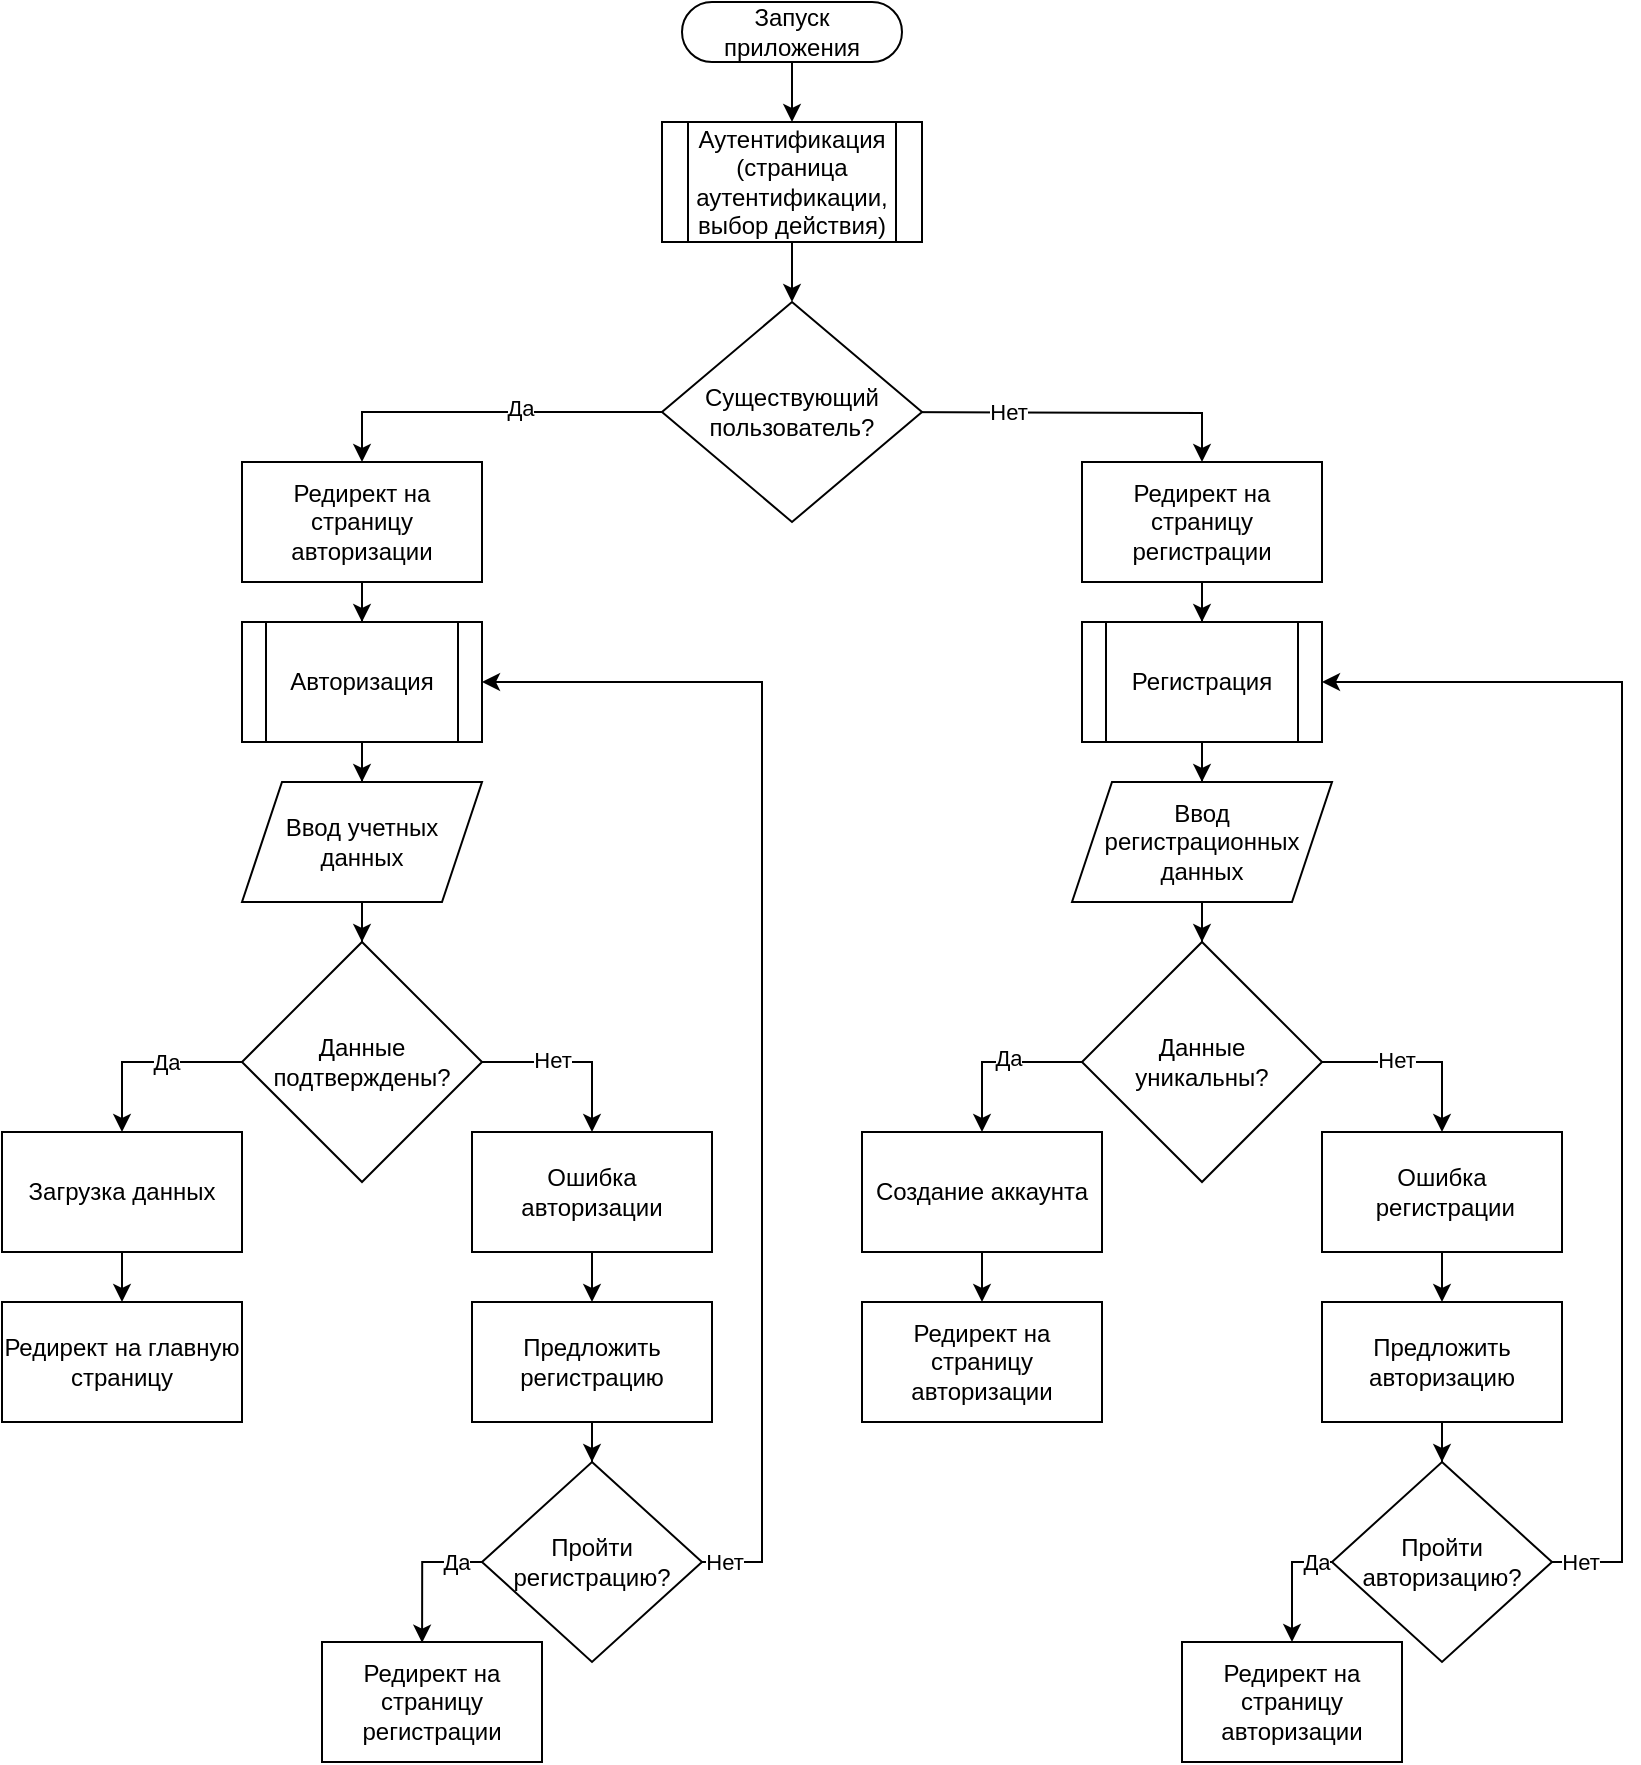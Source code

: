 <mxfile version="21.1.5" type="device">
  <diagram name="Page-1" id="8ce9d11a-91a2-4d17-14d8-a56ed91bf033">
    <mxGraphModel dx="1434" dy="796" grid="1" gridSize="10" guides="1" tooltips="1" connect="1" arrows="1" fold="1" page="1" pageScale="1" pageWidth="1100" pageHeight="850" background="none" math="0" shadow="0">
      <root>
        <mxCell id="0" />
        <mxCell id="1" parent="0" />
        <mxCell id="IMbtQKBWhUvtp71LpPeu-10" style="edgeStyle=orthogonalEdgeStyle;rounded=0;orthogonalLoop=1;jettySize=auto;html=1;exitX=0.5;exitY=0.5;exitDx=0;exitDy=15;exitPerimeter=0;entryX=0.5;entryY=0;entryDx=0;entryDy=0;" edge="1" parent="1" source="IMbtQKBWhUvtp71LpPeu-1" target="IMbtQKBWhUvtp71LpPeu-11">
          <mxGeometry relative="1" as="geometry">
            <mxPoint x="455" y="240" as="targetPoint" />
          </mxGeometry>
        </mxCell>
        <mxCell id="IMbtQKBWhUvtp71LpPeu-1" value="Запуск приложения" style="html=1;dashed=0;whiteSpace=wrap;shape=mxgraph.dfd.start" vertex="1" parent="1">
          <mxGeometry x="400" y="180" width="110" height="30" as="geometry" />
        </mxCell>
        <mxCell id="IMbtQKBWhUvtp71LpPeu-13" style="edgeStyle=orthogonalEdgeStyle;rounded=0;orthogonalLoop=1;jettySize=auto;html=1;entryX=0.5;entryY=0;entryDx=0;entryDy=0;" edge="1" parent="1" source="IMbtQKBWhUvtp71LpPeu-11" target="IMbtQKBWhUvtp71LpPeu-12">
          <mxGeometry relative="1" as="geometry" />
        </mxCell>
        <mxCell id="IMbtQKBWhUvtp71LpPeu-11" value="Аутентификация&lt;br&gt;(страница аутентификации, выбор действия)" style="shape=process;whiteSpace=wrap;html=1;backgroundOutline=1;" vertex="1" parent="1">
          <mxGeometry x="390" y="240" width="130" height="60" as="geometry" />
        </mxCell>
        <mxCell id="IMbtQKBWhUvtp71LpPeu-18" style="edgeStyle=orthogonalEdgeStyle;rounded=0;orthogonalLoop=1;jettySize=auto;html=1;exitX=0;exitY=0.5;exitDx=0;exitDy=0;entryX=0.5;entryY=0;entryDx=0;entryDy=0;" edge="1" parent="1" source="IMbtQKBWhUvtp71LpPeu-12" target="IMbtQKBWhUvtp71LpPeu-55">
          <mxGeometry relative="1" as="geometry">
            <mxPoint x="330" y="390" as="targetPoint" />
          </mxGeometry>
        </mxCell>
        <mxCell id="IMbtQKBWhUvtp71LpPeu-24" value="Да" style="edgeLabel;html=1;align=center;verticalAlign=middle;resizable=0;points=[];" vertex="1" connectable="0" parent="IMbtQKBWhUvtp71LpPeu-18">
          <mxGeometry x="-0.188" y="-2" relative="1" as="geometry">
            <mxPoint as="offset" />
          </mxGeometry>
        </mxCell>
        <mxCell id="IMbtQKBWhUvtp71LpPeu-19" style="edgeStyle=orthogonalEdgeStyle;rounded=0;orthogonalLoop=1;jettySize=auto;html=1;exitX=1;exitY=0.5;exitDx=0;exitDy=0;entryX=0.5;entryY=0;entryDx=0;entryDy=0;" edge="1" parent="1" target="IMbtQKBWhUvtp71LpPeu-62">
          <mxGeometry relative="1" as="geometry">
            <mxPoint x="500" y="385" as="sourcePoint" />
            <mxPoint x="635" y="365" as="targetPoint" />
          </mxGeometry>
        </mxCell>
        <mxCell id="IMbtQKBWhUvtp71LpPeu-25" value="Нет" style="edgeLabel;html=1;align=center;verticalAlign=middle;resizable=0;points=[];" vertex="1" connectable="0" parent="IMbtQKBWhUvtp71LpPeu-19">
          <mxGeometry x="-0.319" relative="1" as="geometry">
            <mxPoint as="offset" />
          </mxGeometry>
        </mxCell>
        <mxCell id="IMbtQKBWhUvtp71LpPeu-12" value="Существующий пользователь?" style="rhombus;whiteSpace=wrap;html=1;" vertex="1" parent="1">
          <mxGeometry x="390" y="330" width="130" height="110" as="geometry" />
        </mxCell>
        <mxCell id="IMbtQKBWhUvtp71LpPeu-31" style="edgeStyle=orthogonalEdgeStyle;rounded=0;orthogonalLoop=1;jettySize=auto;html=1;" edge="1" parent="1" source="IMbtQKBWhUvtp71LpPeu-16" target="IMbtQKBWhUvtp71LpPeu-30">
          <mxGeometry relative="1" as="geometry" />
        </mxCell>
        <mxCell id="IMbtQKBWhUvtp71LpPeu-16" value="Авторизация" style="shape=process;whiteSpace=wrap;html=1;backgroundOutline=1;" vertex="1" parent="1">
          <mxGeometry x="180" y="490" width="120" height="60" as="geometry" />
        </mxCell>
        <mxCell id="IMbtQKBWhUvtp71LpPeu-65" style="edgeStyle=orthogonalEdgeStyle;rounded=0;orthogonalLoop=1;jettySize=auto;html=1;entryX=0.5;entryY=0;entryDx=0;entryDy=0;" edge="1" parent="1" source="IMbtQKBWhUvtp71LpPeu-17" target="IMbtQKBWhUvtp71LpPeu-64">
          <mxGeometry relative="1" as="geometry" />
        </mxCell>
        <mxCell id="IMbtQKBWhUvtp71LpPeu-17" value="Регистрация" style="shape=process;whiteSpace=wrap;html=1;backgroundOutline=1;" vertex="1" parent="1">
          <mxGeometry x="600" y="490" width="120" height="60" as="geometry" />
        </mxCell>
        <mxCell id="IMbtQKBWhUvtp71LpPeu-33" style="edgeStyle=orthogonalEdgeStyle;rounded=0;orthogonalLoop=1;jettySize=auto;html=1;exitX=0.5;exitY=1;exitDx=0;exitDy=0;entryX=0.5;entryY=0;entryDx=0;entryDy=0;" edge="1" parent="1" source="IMbtQKBWhUvtp71LpPeu-22" target="IMbtQKBWhUvtp71LpPeu-38">
          <mxGeometry relative="1" as="geometry">
            <mxPoint x="120" y="815" as="targetPoint" />
          </mxGeometry>
        </mxCell>
        <mxCell id="IMbtQKBWhUvtp71LpPeu-35" value="Да" style="edgeLabel;html=1;align=center;verticalAlign=middle;resizable=0;points=[];" vertex="1" connectable="0" parent="IMbtQKBWhUvtp71LpPeu-33">
          <mxGeometry x="-0.197" relative="1" as="geometry">
            <mxPoint as="offset" />
          </mxGeometry>
        </mxCell>
        <mxCell id="IMbtQKBWhUvtp71LpPeu-34" style="edgeStyle=orthogonalEdgeStyle;rounded=0;orthogonalLoop=1;jettySize=auto;html=1;exitX=0.5;exitY=0;exitDx=0;exitDy=0;entryX=0.5;entryY=0;entryDx=0;entryDy=0;" edge="1" parent="1" source="IMbtQKBWhUvtp71LpPeu-22" target="IMbtQKBWhUvtp71LpPeu-74">
          <mxGeometry relative="1" as="geometry">
            <mxPoint x="390" y="780" as="targetPoint" />
          </mxGeometry>
        </mxCell>
        <mxCell id="IMbtQKBWhUvtp71LpPeu-36" value="Нет" style="edgeLabel;html=1;align=center;verticalAlign=middle;resizable=0;points=[];" vertex="1" connectable="0" parent="IMbtQKBWhUvtp71LpPeu-34">
          <mxGeometry x="-0.233" y="1" relative="1" as="geometry">
            <mxPoint as="offset" />
          </mxGeometry>
        </mxCell>
        <mxCell id="IMbtQKBWhUvtp71LpPeu-22" value="Данные подтверждены?" style="rhombus;whiteSpace=wrap;html=1;direction=south;" vertex="1" parent="1">
          <mxGeometry x="180" y="650" width="120" height="120" as="geometry" />
        </mxCell>
        <mxCell id="IMbtQKBWhUvtp71LpPeu-43" style="edgeStyle=orthogonalEdgeStyle;rounded=0;orthogonalLoop=1;jettySize=auto;html=1;" edge="1" parent="1" source="IMbtQKBWhUvtp71LpPeu-27" target="IMbtQKBWhUvtp71LpPeu-42">
          <mxGeometry relative="1" as="geometry" />
        </mxCell>
        <mxCell id="IMbtQKBWhUvtp71LpPeu-27" value="Предложить регистрацию" style="rounded=0;whiteSpace=wrap;html=1;" vertex="1" parent="1">
          <mxGeometry x="295" y="830" width="120" height="60" as="geometry" />
        </mxCell>
        <mxCell id="IMbtQKBWhUvtp71LpPeu-32" style="edgeStyle=orthogonalEdgeStyle;rounded=0;orthogonalLoop=1;jettySize=auto;html=1;" edge="1" parent="1" source="IMbtQKBWhUvtp71LpPeu-30" target="IMbtQKBWhUvtp71LpPeu-22">
          <mxGeometry relative="1" as="geometry" />
        </mxCell>
        <mxCell id="IMbtQKBWhUvtp71LpPeu-30" value="Ввод учетных данных" style="shape=parallelogram;perimeter=parallelogramPerimeter;whiteSpace=wrap;html=1;fixedSize=1;" vertex="1" parent="1">
          <mxGeometry x="180" y="570" width="120" height="60" as="geometry" />
        </mxCell>
        <mxCell id="IMbtQKBWhUvtp71LpPeu-41" style="edgeStyle=orthogonalEdgeStyle;rounded=0;orthogonalLoop=1;jettySize=auto;html=1;exitX=0.5;exitY=1;exitDx=0;exitDy=0;" edge="1" parent="1" source="IMbtQKBWhUvtp71LpPeu-38" target="IMbtQKBWhUvtp71LpPeu-40">
          <mxGeometry relative="1" as="geometry" />
        </mxCell>
        <mxCell id="IMbtQKBWhUvtp71LpPeu-38" value="Загрузка данных" style="rounded=0;whiteSpace=wrap;html=1;" vertex="1" parent="1">
          <mxGeometry x="60" y="745" width="120" height="60" as="geometry" />
        </mxCell>
        <mxCell id="IMbtQKBWhUvtp71LpPeu-40" value="Редирект на главную страницу" style="rounded=0;whiteSpace=wrap;html=1;" vertex="1" parent="1">
          <mxGeometry x="60" y="830" width="120" height="60" as="geometry" />
        </mxCell>
        <mxCell id="IMbtQKBWhUvtp71LpPeu-47" style="edgeStyle=orthogonalEdgeStyle;rounded=0;orthogonalLoop=1;jettySize=auto;html=1;exitX=0;exitY=0.5;exitDx=0;exitDy=0;entryX=0.455;entryY=0.006;entryDx=0;entryDy=0;entryPerimeter=0;" edge="1" parent="1" source="IMbtQKBWhUvtp71LpPeu-42" target="IMbtQKBWhUvtp71LpPeu-44">
          <mxGeometry relative="1" as="geometry" />
        </mxCell>
        <mxCell id="IMbtQKBWhUvtp71LpPeu-50" value="Да" style="edgeLabel;html=1;align=center;verticalAlign=middle;resizable=0;points=[];" vertex="1" connectable="0" parent="IMbtQKBWhUvtp71LpPeu-47">
          <mxGeometry x="-0.294" y="-1" relative="1" as="geometry">
            <mxPoint x="12" y="1" as="offset" />
          </mxGeometry>
        </mxCell>
        <mxCell id="IMbtQKBWhUvtp71LpPeu-77" style="edgeStyle=orthogonalEdgeStyle;rounded=0;orthogonalLoop=1;jettySize=auto;html=1;jumpStyle=sharp;" edge="1" parent="1" source="IMbtQKBWhUvtp71LpPeu-42">
          <mxGeometry relative="1" as="geometry">
            <mxPoint x="300" y="520" as="targetPoint" />
            <Array as="points">
              <mxPoint x="440" y="960" />
              <mxPoint x="440" y="520" />
              <mxPoint x="300" y="520" />
            </Array>
          </mxGeometry>
        </mxCell>
        <mxCell id="IMbtQKBWhUvtp71LpPeu-78" value="Нет" style="edgeLabel;html=1;align=center;verticalAlign=middle;resizable=0;points=[];" vertex="1" connectable="0" parent="IMbtQKBWhUvtp71LpPeu-77">
          <mxGeometry x="-0.973" y="-1" relative="1" as="geometry">
            <mxPoint x="3" y="-1" as="offset" />
          </mxGeometry>
        </mxCell>
        <mxCell id="IMbtQKBWhUvtp71LpPeu-42" value="Пройти регистрацию?" style="rhombus;whiteSpace=wrap;html=1;" vertex="1" parent="1">
          <mxGeometry x="300" y="910" width="110" height="100" as="geometry" />
        </mxCell>
        <mxCell id="IMbtQKBWhUvtp71LpPeu-44" value="Редирект на страницу регистрации" style="rounded=0;whiteSpace=wrap;html=1;" vertex="1" parent="1">
          <mxGeometry x="220" y="1000" width="110" height="60" as="geometry" />
        </mxCell>
        <mxCell id="IMbtQKBWhUvtp71LpPeu-61" style="edgeStyle=orthogonalEdgeStyle;rounded=0;orthogonalLoop=1;jettySize=auto;html=1;entryX=0.5;entryY=0;entryDx=0;entryDy=0;" edge="1" parent="1" source="IMbtQKBWhUvtp71LpPeu-55" target="IMbtQKBWhUvtp71LpPeu-16">
          <mxGeometry relative="1" as="geometry" />
        </mxCell>
        <mxCell id="IMbtQKBWhUvtp71LpPeu-55" value="Редирект на страницу авторизации" style="rounded=0;whiteSpace=wrap;html=1;" vertex="1" parent="1">
          <mxGeometry x="180" y="410" width="120" height="60" as="geometry" />
        </mxCell>
        <mxCell id="IMbtQKBWhUvtp71LpPeu-96" style="edgeStyle=orthogonalEdgeStyle;rounded=0;orthogonalLoop=1;jettySize=auto;html=1;entryX=0.5;entryY=0;entryDx=0;entryDy=0;" edge="1" parent="1" source="IMbtQKBWhUvtp71LpPeu-62" target="IMbtQKBWhUvtp71LpPeu-17">
          <mxGeometry relative="1" as="geometry" />
        </mxCell>
        <mxCell id="IMbtQKBWhUvtp71LpPeu-62" value="Редирект на страницу регистрации" style="rounded=0;whiteSpace=wrap;html=1;" vertex="1" parent="1">
          <mxGeometry x="600" y="410" width="120" height="60" as="geometry" />
        </mxCell>
        <mxCell id="IMbtQKBWhUvtp71LpPeu-67" style="edgeStyle=orthogonalEdgeStyle;rounded=0;orthogonalLoop=1;jettySize=auto;html=1;entryX=0;entryY=0.5;entryDx=0;entryDy=0;" edge="1" parent="1" source="IMbtQKBWhUvtp71LpPeu-64" target="IMbtQKBWhUvtp71LpPeu-66">
          <mxGeometry relative="1" as="geometry" />
        </mxCell>
        <mxCell id="IMbtQKBWhUvtp71LpPeu-64" value="Ввод регистрационных данных" style="shape=parallelogram;perimeter=parallelogramPerimeter;whiteSpace=wrap;html=1;fixedSize=1;" vertex="1" parent="1">
          <mxGeometry x="595" y="570" width="130" height="60" as="geometry" />
        </mxCell>
        <mxCell id="IMbtQKBWhUvtp71LpPeu-70" style="edgeStyle=orthogonalEdgeStyle;rounded=0;orthogonalLoop=1;jettySize=auto;html=1;exitX=0.5;exitY=1;exitDx=0;exitDy=0;entryX=0.5;entryY=0;entryDx=0;entryDy=0;" edge="1" parent="1" source="IMbtQKBWhUvtp71LpPeu-66" target="IMbtQKBWhUvtp71LpPeu-68">
          <mxGeometry relative="1" as="geometry" />
        </mxCell>
        <mxCell id="IMbtQKBWhUvtp71LpPeu-72" value="Да" style="edgeLabel;html=1;align=center;verticalAlign=middle;resizable=0;points=[];" vertex="1" connectable="0" parent="IMbtQKBWhUvtp71LpPeu-70">
          <mxGeometry x="-0.123" y="-2" relative="1" as="geometry">
            <mxPoint as="offset" />
          </mxGeometry>
        </mxCell>
        <mxCell id="IMbtQKBWhUvtp71LpPeu-71" style="edgeStyle=orthogonalEdgeStyle;rounded=0;orthogonalLoop=1;jettySize=auto;html=1;exitX=0.5;exitY=0;exitDx=0;exitDy=0;" edge="1" parent="1" source="IMbtQKBWhUvtp71LpPeu-66" target="IMbtQKBWhUvtp71LpPeu-69">
          <mxGeometry relative="1" as="geometry" />
        </mxCell>
        <mxCell id="IMbtQKBWhUvtp71LpPeu-73" value="Нет" style="edgeLabel;html=1;align=center;verticalAlign=middle;resizable=0;points=[];" vertex="1" connectable="0" parent="IMbtQKBWhUvtp71LpPeu-71">
          <mxGeometry x="-0.228" y="1" relative="1" as="geometry">
            <mxPoint as="offset" />
          </mxGeometry>
        </mxCell>
        <mxCell id="IMbtQKBWhUvtp71LpPeu-66" value="Данные &lt;br&gt;уникальны?" style="rhombus;whiteSpace=wrap;html=1;direction=south;" vertex="1" parent="1">
          <mxGeometry x="600" y="650" width="120" height="120" as="geometry" />
        </mxCell>
        <mxCell id="IMbtQKBWhUvtp71LpPeu-80" style="edgeStyle=orthogonalEdgeStyle;rounded=0;orthogonalLoop=1;jettySize=auto;html=1;entryX=0.5;entryY=0;entryDx=0;entryDy=0;" edge="1" parent="1" source="IMbtQKBWhUvtp71LpPeu-68" target="IMbtQKBWhUvtp71LpPeu-79">
          <mxGeometry relative="1" as="geometry" />
        </mxCell>
        <mxCell id="IMbtQKBWhUvtp71LpPeu-68" value="Создание аккаунта" style="rounded=0;whiteSpace=wrap;html=1;" vertex="1" parent="1">
          <mxGeometry x="490" y="745" width="120" height="60" as="geometry" />
        </mxCell>
        <mxCell id="IMbtQKBWhUvtp71LpPeu-83" style="edgeStyle=orthogonalEdgeStyle;rounded=0;orthogonalLoop=1;jettySize=auto;html=1;entryX=0.5;entryY=0;entryDx=0;entryDy=0;" edge="1" parent="1" source="IMbtQKBWhUvtp71LpPeu-69" target="IMbtQKBWhUvtp71LpPeu-82">
          <mxGeometry relative="1" as="geometry" />
        </mxCell>
        <mxCell id="IMbtQKBWhUvtp71LpPeu-69" value="Ошибка&lt;br&gt;&amp;nbsp;регистрации" style="rounded=0;whiteSpace=wrap;html=1;" vertex="1" parent="1">
          <mxGeometry x="720" y="745" width="120" height="60" as="geometry" />
        </mxCell>
        <mxCell id="IMbtQKBWhUvtp71LpPeu-75" style="edgeStyle=orthogonalEdgeStyle;rounded=0;orthogonalLoop=1;jettySize=auto;html=1;exitX=0.5;exitY=1;exitDx=0;exitDy=0;entryX=0.5;entryY=0;entryDx=0;entryDy=0;" edge="1" parent="1" source="IMbtQKBWhUvtp71LpPeu-74" target="IMbtQKBWhUvtp71LpPeu-27">
          <mxGeometry relative="1" as="geometry" />
        </mxCell>
        <mxCell id="IMbtQKBWhUvtp71LpPeu-74" value="Ошибка авторизации" style="rounded=0;whiteSpace=wrap;html=1;" vertex="1" parent="1">
          <mxGeometry x="295" y="745" width="120" height="60" as="geometry" />
        </mxCell>
        <mxCell id="IMbtQKBWhUvtp71LpPeu-79" value="Редирект на страницу авторизации" style="rounded=0;whiteSpace=wrap;html=1;" vertex="1" parent="1">
          <mxGeometry x="490" y="830" width="120" height="60" as="geometry" />
        </mxCell>
        <mxCell id="IMbtQKBWhUvtp71LpPeu-87" style="edgeStyle=orthogonalEdgeStyle;rounded=0;orthogonalLoop=1;jettySize=auto;html=1;entryX=0.5;entryY=0;entryDx=0;entryDy=0;" edge="1" parent="1" source="IMbtQKBWhUvtp71LpPeu-82" target="IMbtQKBWhUvtp71LpPeu-86">
          <mxGeometry relative="1" as="geometry" />
        </mxCell>
        <mxCell id="IMbtQKBWhUvtp71LpPeu-82" value="Предложить авторизацию" style="rounded=0;whiteSpace=wrap;html=1;" vertex="1" parent="1">
          <mxGeometry x="720" y="830" width="120" height="60" as="geometry" />
        </mxCell>
        <mxCell id="IMbtQKBWhUvtp71LpPeu-89" style="edgeStyle=orthogonalEdgeStyle;rounded=0;orthogonalLoop=1;jettySize=auto;html=1;exitX=0;exitY=0.5;exitDx=0;exitDy=0;" edge="1" parent="1" source="IMbtQKBWhUvtp71LpPeu-86" target="IMbtQKBWhUvtp71LpPeu-88">
          <mxGeometry relative="1" as="geometry" />
        </mxCell>
        <mxCell id="IMbtQKBWhUvtp71LpPeu-90" value="Да" style="edgeLabel;html=1;align=center;verticalAlign=middle;resizable=0;points=[];" vertex="1" connectable="0" parent="IMbtQKBWhUvtp71LpPeu-89">
          <mxGeometry x="-0.354" relative="1" as="geometry">
            <mxPoint x="11" as="offset" />
          </mxGeometry>
        </mxCell>
        <mxCell id="IMbtQKBWhUvtp71LpPeu-91" style="edgeStyle=orthogonalEdgeStyle;rounded=0;orthogonalLoop=1;jettySize=auto;html=1;exitX=1;exitY=0.5;exitDx=0;exitDy=0;entryX=1;entryY=0.5;entryDx=0;entryDy=0;" edge="1" parent="1" source="IMbtQKBWhUvtp71LpPeu-86" target="IMbtQKBWhUvtp71LpPeu-17">
          <mxGeometry relative="1" as="geometry">
            <Array as="points">
              <mxPoint x="870" y="960" />
              <mxPoint x="870" y="520" />
            </Array>
          </mxGeometry>
        </mxCell>
        <mxCell id="IMbtQKBWhUvtp71LpPeu-92" value="Нет" style="edgeLabel;html=1;align=center;verticalAlign=middle;resizable=0;points=[];" vertex="1" connectable="0" parent="IMbtQKBWhUvtp71LpPeu-91">
          <mxGeometry x="-0.933" relative="1" as="geometry">
            <mxPoint x="-7" as="offset" />
          </mxGeometry>
        </mxCell>
        <mxCell id="IMbtQKBWhUvtp71LpPeu-86" value="Пройти авторизацию?" style="rhombus;whiteSpace=wrap;html=1;" vertex="1" parent="1">
          <mxGeometry x="725" y="910" width="110" height="100" as="geometry" />
        </mxCell>
        <mxCell id="IMbtQKBWhUvtp71LpPeu-88" value="Редирект на страницу авторизации" style="rounded=0;whiteSpace=wrap;html=1;" vertex="1" parent="1">
          <mxGeometry x="650" y="1000" width="110" height="60" as="geometry" />
        </mxCell>
      </root>
    </mxGraphModel>
  </diagram>
</mxfile>
